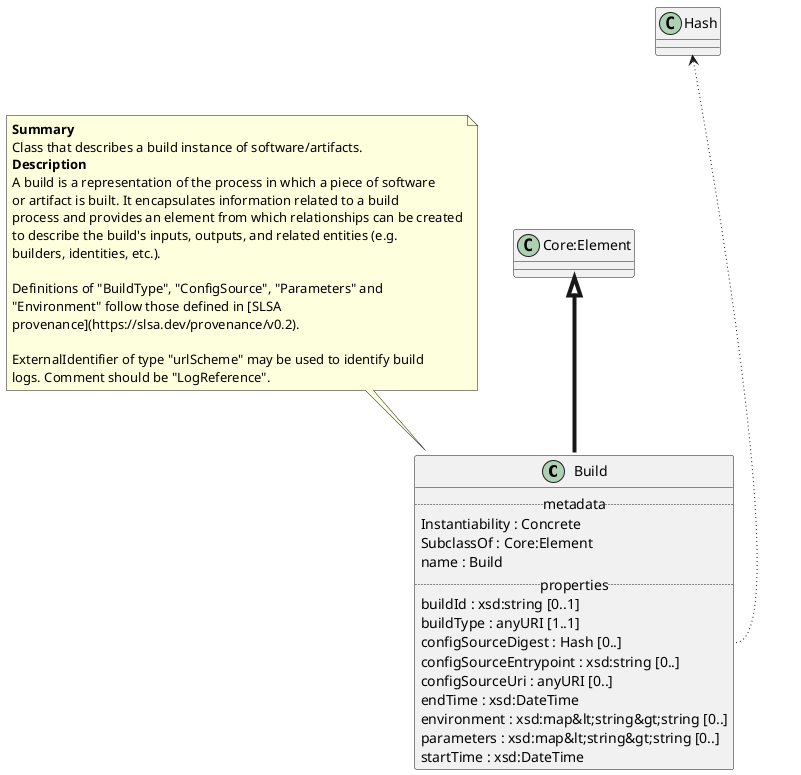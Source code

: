 @startuml
class Build {
.. metadata ..
    Instantiability : Concrete
    SubclassOf : Core:Element
    name : Build
.. properties ..
    buildId : xsd:string [0..1]
    buildType : anyURI [1..1]
    configSourceDigest : Hash [0..]
    configSourceEntrypoint : xsd:string [0..]
    configSourceUri : anyURI [0..]
    endTime : xsd:DateTime 
    environment : xsd:map&lt;string&gt;string [0..]
    parameters : xsd:map&lt;string&gt;string [0..]
    startTime : xsd:DateTime 
}
note top of Build
<b>Summary</b>
Class that describes a build instance of software/artifacts.
<b>Description</b>
A build is a representation of the process in which a piece of software
or artifact is built. It encapsulates information related to a build
process and provides an element from which relationships can be created
to describe the build's inputs, outputs, and related entities (e.g.
builders, identities, etc.).

Definitions of "BuildType", "ConfigSource", "Parameters" and
"Environment" follow those defined in [SLSA
provenance](https://slsa.dev/provenance/v0.2).

ExternalIdentifier of type "urlScheme" may be used to identify build
logs. Comment should be "LogReference".
end note
"Core:Element" <|-[thickness=4]- "Build"
"Hash" <-[dotted]-- "Build::configSourceDigest"
@enduml
